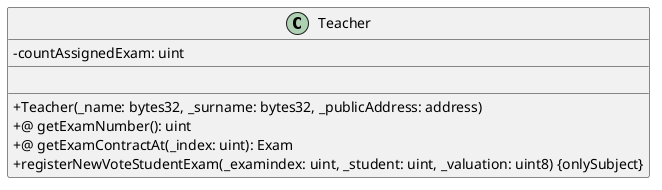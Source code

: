 @startuml
skinparam classAttributeIconSize 0
class Teacher {
- countAssignedExam: uint
__

__
+ Teacher(_name: bytes32, _surname: bytes32, _publicAddress: address)
+@ getExamNumber(): uint
+@ getExamContractAt(_index: uint): Exam
+ registerNewVoteStudentExam(_examindex: uint, _student: uint, _valuation: uint8) {onlySubject}
}
@enduml